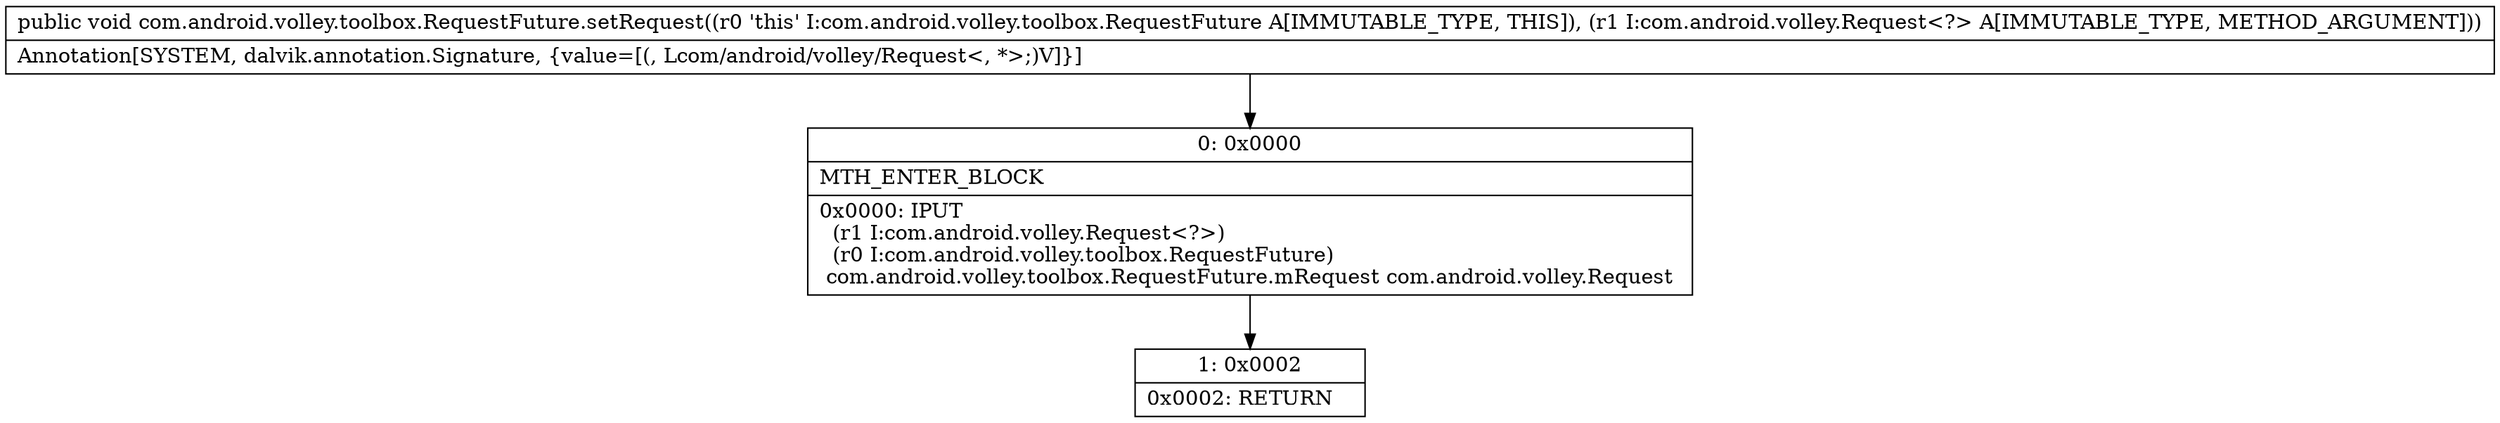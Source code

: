 digraph "CFG forcom.android.volley.toolbox.RequestFuture.setRequest(Lcom\/android\/volley\/Request;)V" {
Node_0 [shape=record,label="{0\:\ 0x0000|MTH_ENTER_BLOCK\l|0x0000: IPUT  \l  (r1 I:com.android.volley.Request\<?\>)\l  (r0 I:com.android.volley.toolbox.RequestFuture)\l com.android.volley.toolbox.RequestFuture.mRequest com.android.volley.Request \l}"];
Node_1 [shape=record,label="{1\:\ 0x0002|0x0002: RETURN   \l}"];
MethodNode[shape=record,label="{public void com.android.volley.toolbox.RequestFuture.setRequest((r0 'this' I:com.android.volley.toolbox.RequestFuture A[IMMUTABLE_TYPE, THIS]), (r1 I:com.android.volley.Request\<?\> A[IMMUTABLE_TYPE, METHOD_ARGUMENT]))  | Annotation[SYSTEM, dalvik.annotation.Signature, \{value=[(, Lcom\/android\/volley\/Request\<, *\>;)V]\}]\l}"];
MethodNode -> Node_0;
Node_0 -> Node_1;
}

